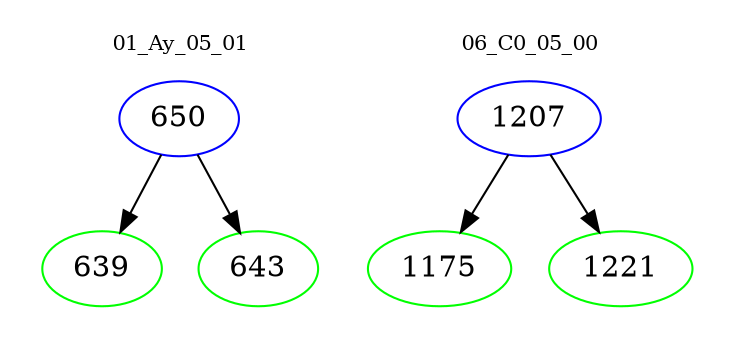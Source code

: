 digraph{
subgraph cluster_0 {
color = white
label = "01_Ay_05_01";
fontsize=10;
T0_650 [label="650", color="blue"]
T0_650 -> T0_639 [color="black"]
T0_639 [label="639", color="green"]
T0_650 -> T0_643 [color="black"]
T0_643 [label="643", color="green"]
}
subgraph cluster_1 {
color = white
label = "06_C0_05_00";
fontsize=10;
T1_1207 [label="1207", color="blue"]
T1_1207 -> T1_1175 [color="black"]
T1_1175 [label="1175", color="green"]
T1_1207 -> T1_1221 [color="black"]
T1_1221 [label="1221", color="green"]
}
}
